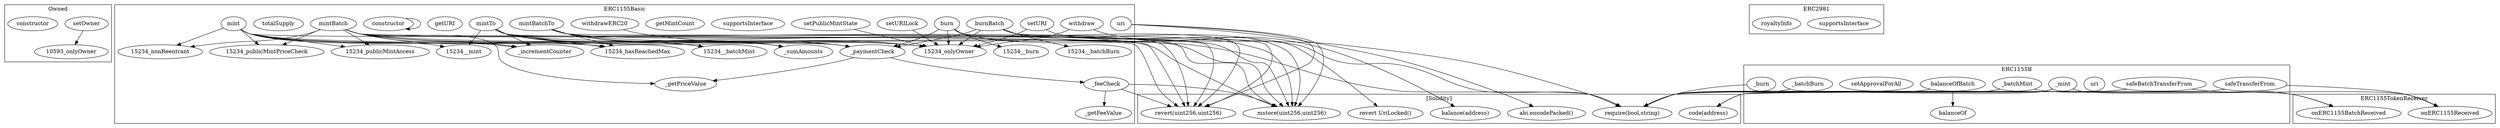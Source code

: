 strict digraph {
subgraph cluster_10593_Owned {
label = "Owned"
"10593_setOwner" [label="setOwner"]
"10593_constructor" [label="constructor"]
"10593_setOwner" -> "10593_onlyOwner"
}subgraph cluster_15234_ERC1155Basic {
label = "ERC1155Basic"
"15234__feeCheck" [label="_feeCheck"]
"15234__getFeeValue" [label="_getFeeValue"]
"15234_burn" [label="burn"]
"15234_uri" [label="uri"]
"15234_burnBatch" [label="burnBatch"]
"15234_withdrawERC20" [label="withdrawERC20"]
"15234__getPriceValue" [label="_getPriceValue"]
"15234_mint" [label="mint"]
"15234_setURILock" [label="setURILock"]
"15234__incrementCounter" [label="_incrementCounter"]
"15234_mintBatchTo" [label="mintBatchTo"]
"15234_supportsInterface" [label="supportsInterface"]
"15234_getMintCount" [label="getMintCount"]
"15234__paymentCheck" [label="_paymentCheck"]
"15234_setPublicMintState" [label="setPublicMintState"]
"15234_mintBatch" [label="mintBatch"]
"15234_setURI" [label="setURI"]
"15234__sumAmounts" [label="_sumAmounts"]
"15234_getURI" [label="getURI"]
"15234_constructor" [label="constructor"]
"15234_mintTo" [label="mintTo"]
"15234_totalSupply" [label="totalSupply"]
"15234_withdraw" [label="withdraw"]
"15234_withdraw" -> "15234_onlyOwner"
"15234_withdrawERC20" -> "15234_onlyOwner"
"15234_mint" -> "15234__incrementCounter"
"15234_setPublicMintState" -> "15234_onlyOwner"
"15234_mintTo" -> "15234_hasReachedMax"
"15234_burn" -> "15234__burn"
"15234_mintBatch" -> "15234__getPriceValue"
"15234_mintTo" -> "15234_onlyOwner"
"15234_burnBatch" -> "15234__paymentCheck"
"15234_mintTo" -> "15234__mint"
"15234_constructor" -> "15234_constructor"
"15234__paymentCheck" -> "15234__getPriceValue"
"15234_mintBatchTo" -> "15234_onlyOwner"
"15234_mintBatch" -> "15234__batchMint"
"15234_mintBatchTo" -> "15234_hasReachedMax"
"15234_mintBatchTo" -> "15234__sumAmounts"
"15234_mint" -> "15234_publicMintPriceCheck"
"15234_burn" -> "15234_onlyOwner"
"15234_burn" -> "15234__paymentCheck"
"15234__paymentCheck" -> "15234__feeCheck"
"15234_mint" -> "15234__paymentCheck"
"15234_mintTo" -> "15234__incrementCounter"
"15234_mintBatch" -> "15234__incrementCounter"
"15234_mintBatchTo" -> "15234__paymentCheck"
"15234_setURILock" -> "15234_onlyOwner"
"15234_mint" -> "15234__mint"
"15234_mint" -> "15234_nonReentrant"
"15234_mintBatchTo" -> "15234__batchMint"
"15234_burnBatch" -> "15234__batchBurn"
"15234_setURI" -> "15234_onlyOwner"
"15234__feeCheck" -> "15234__getFeeValue"
"15234_mintTo" -> "15234__sumAmounts"
"15234_mintBatch" -> "15234_publicMintAccess"
"15234_mintBatch" -> "15234_hasReachedMax"
"15234_mintTo" -> "15234__paymentCheck"
"15234_mintBatch" -> "15234__sumAmounts"
"15234_mint" -> "15234_publicMintAccess"
"15234_mint" -> "15234_hasReachedMax"
"15234_mintBatch" -> "15234_nonReentrant"
"15234_burnBatch" -> "15234_onlyOwner"
"15234_mintBatch" -> "15234_publicMintPriceCheck"
}subgraph cluster_24843_ERC2981 {
label = "ERC2981"
"24843_supportsInterface" [label="supportsInterface"]
"24843_royaltyInfo" [label="royaltyInfo"]
}subgraph cluster_13550_ERC1155B {
label = "ERC1155B"
"13550__mint" [label="_mint"]
"13550__batchMint" [label="_batchMint"]
"13550_uri" [label="uri"]
"13550_balanceOfBatch" [label="balanceOfBatch"]
"13550_safeTransferFrom" [label="safeTransferFrom"]
"13550__batchBurn" [label="_batchBurn"]
"13550_balanceOf" [label="balanceOf"]
"13550_setApprovalForAll" [label="setApprovalForAll"]
"13550_safeBatchTransferFrom" [label="safeBatchTransferFrom"]
"13550__burn" [label="_burn"]
"13550_balanceOfBatch" -> "13550_balanceOf"
}subgraph cluster_13594_ERC1155TokenReceiver {
label = "ERC1155TokenReceiver"
"13594_onERC1155BatchReceived" [label="onERC1155BatchReceived"]
"13594_onERC1155Received" [label="onERC1155Received"]
}subgraph cluster_solidity {
label = "[Solidity]"
"revert(uint256,uint256)" 
"revert UriLocked()" 
"mstore(uint256,uint256)" 
"balance(address)" 
"abi.encodePacked()" 
"code(address)" 
"require(bool,string)" 
"13550__batchBurn" -> "require(bool,string)"
"13550_safeTransferFrom" -> "require(bool,string)"
"15234_mintBatch" -> "revert(uint256,uint256)"
"13550_safeBatchTransferFrom" -> "require(bool,string)"
"15234_uri" -> "mstore(uint256,uint256)"
"13550__mint" -> "code(address)"
"15234_withdraw" -> "balance(address)"
"15234_mint" -> "revert(uint256,uint256)"
"13550__batchMint" -> "require(bool,string)"
"15234__feeCheck" -> "revert(uint256,uint256)"
"15234_mintBatch" -> "require(bool,string)"
"13550__burn" -> "require(bool,string)"
"15234_mintTo" -> "revert(uint256,uint256)"
"15234_uri" -> "revert(uint256,uint256)"
"15234_mintBatchTo" -> "mstore(uint256,uint256)"
"15234__feeCheck" -> "mstore(uint256,uint256)"
"13550_safeTransferFrom" -> "code(address)"
"13550__batchMint" -> "code(address)"
"15234_burnBatch" -> "require(bool,string)"
"15234_burn" -> "revert(uint256,uint256)"
"15234_burnBatch" -> "revert(uint256,uint256)"
"15234_uri" -> "abi.encodePacked()"
"15234_mintBatch" -> "mstore(uint256,uint256)"
"15234_burn" -> "mstore(uint256,uint256)"
"13550_safeBatchTransferFrom" -> "code(address)"
"15234_mintTo" -> "mstore(uint256,uint256)"
"15234_mintBatchTo" -> "revert(uint256,uint256)"
"15234_burnBatch" -> "mstore(uint256,uint256)"
"13550_balanceOfBatch" -> "require(bool,string)"
"15234_setURI" -> "revert UriLocked()"
"15234_mint" -> "mstore(uint256,uint256)"
"15234_burn" -> "require(bool,string)"
"13550__mint" -> "require(bool,string)"
}"13550__batchMint" -> "13594_onERC1155BatchReceived"
"13550__mint" -> "13594_onERC1155Received"
"13550_safeTransferFrom" -> "13594_onERC1155Received"
"13550_safeBatchTransferFrom" -> "13594_onERC1155BatchReceived"
}